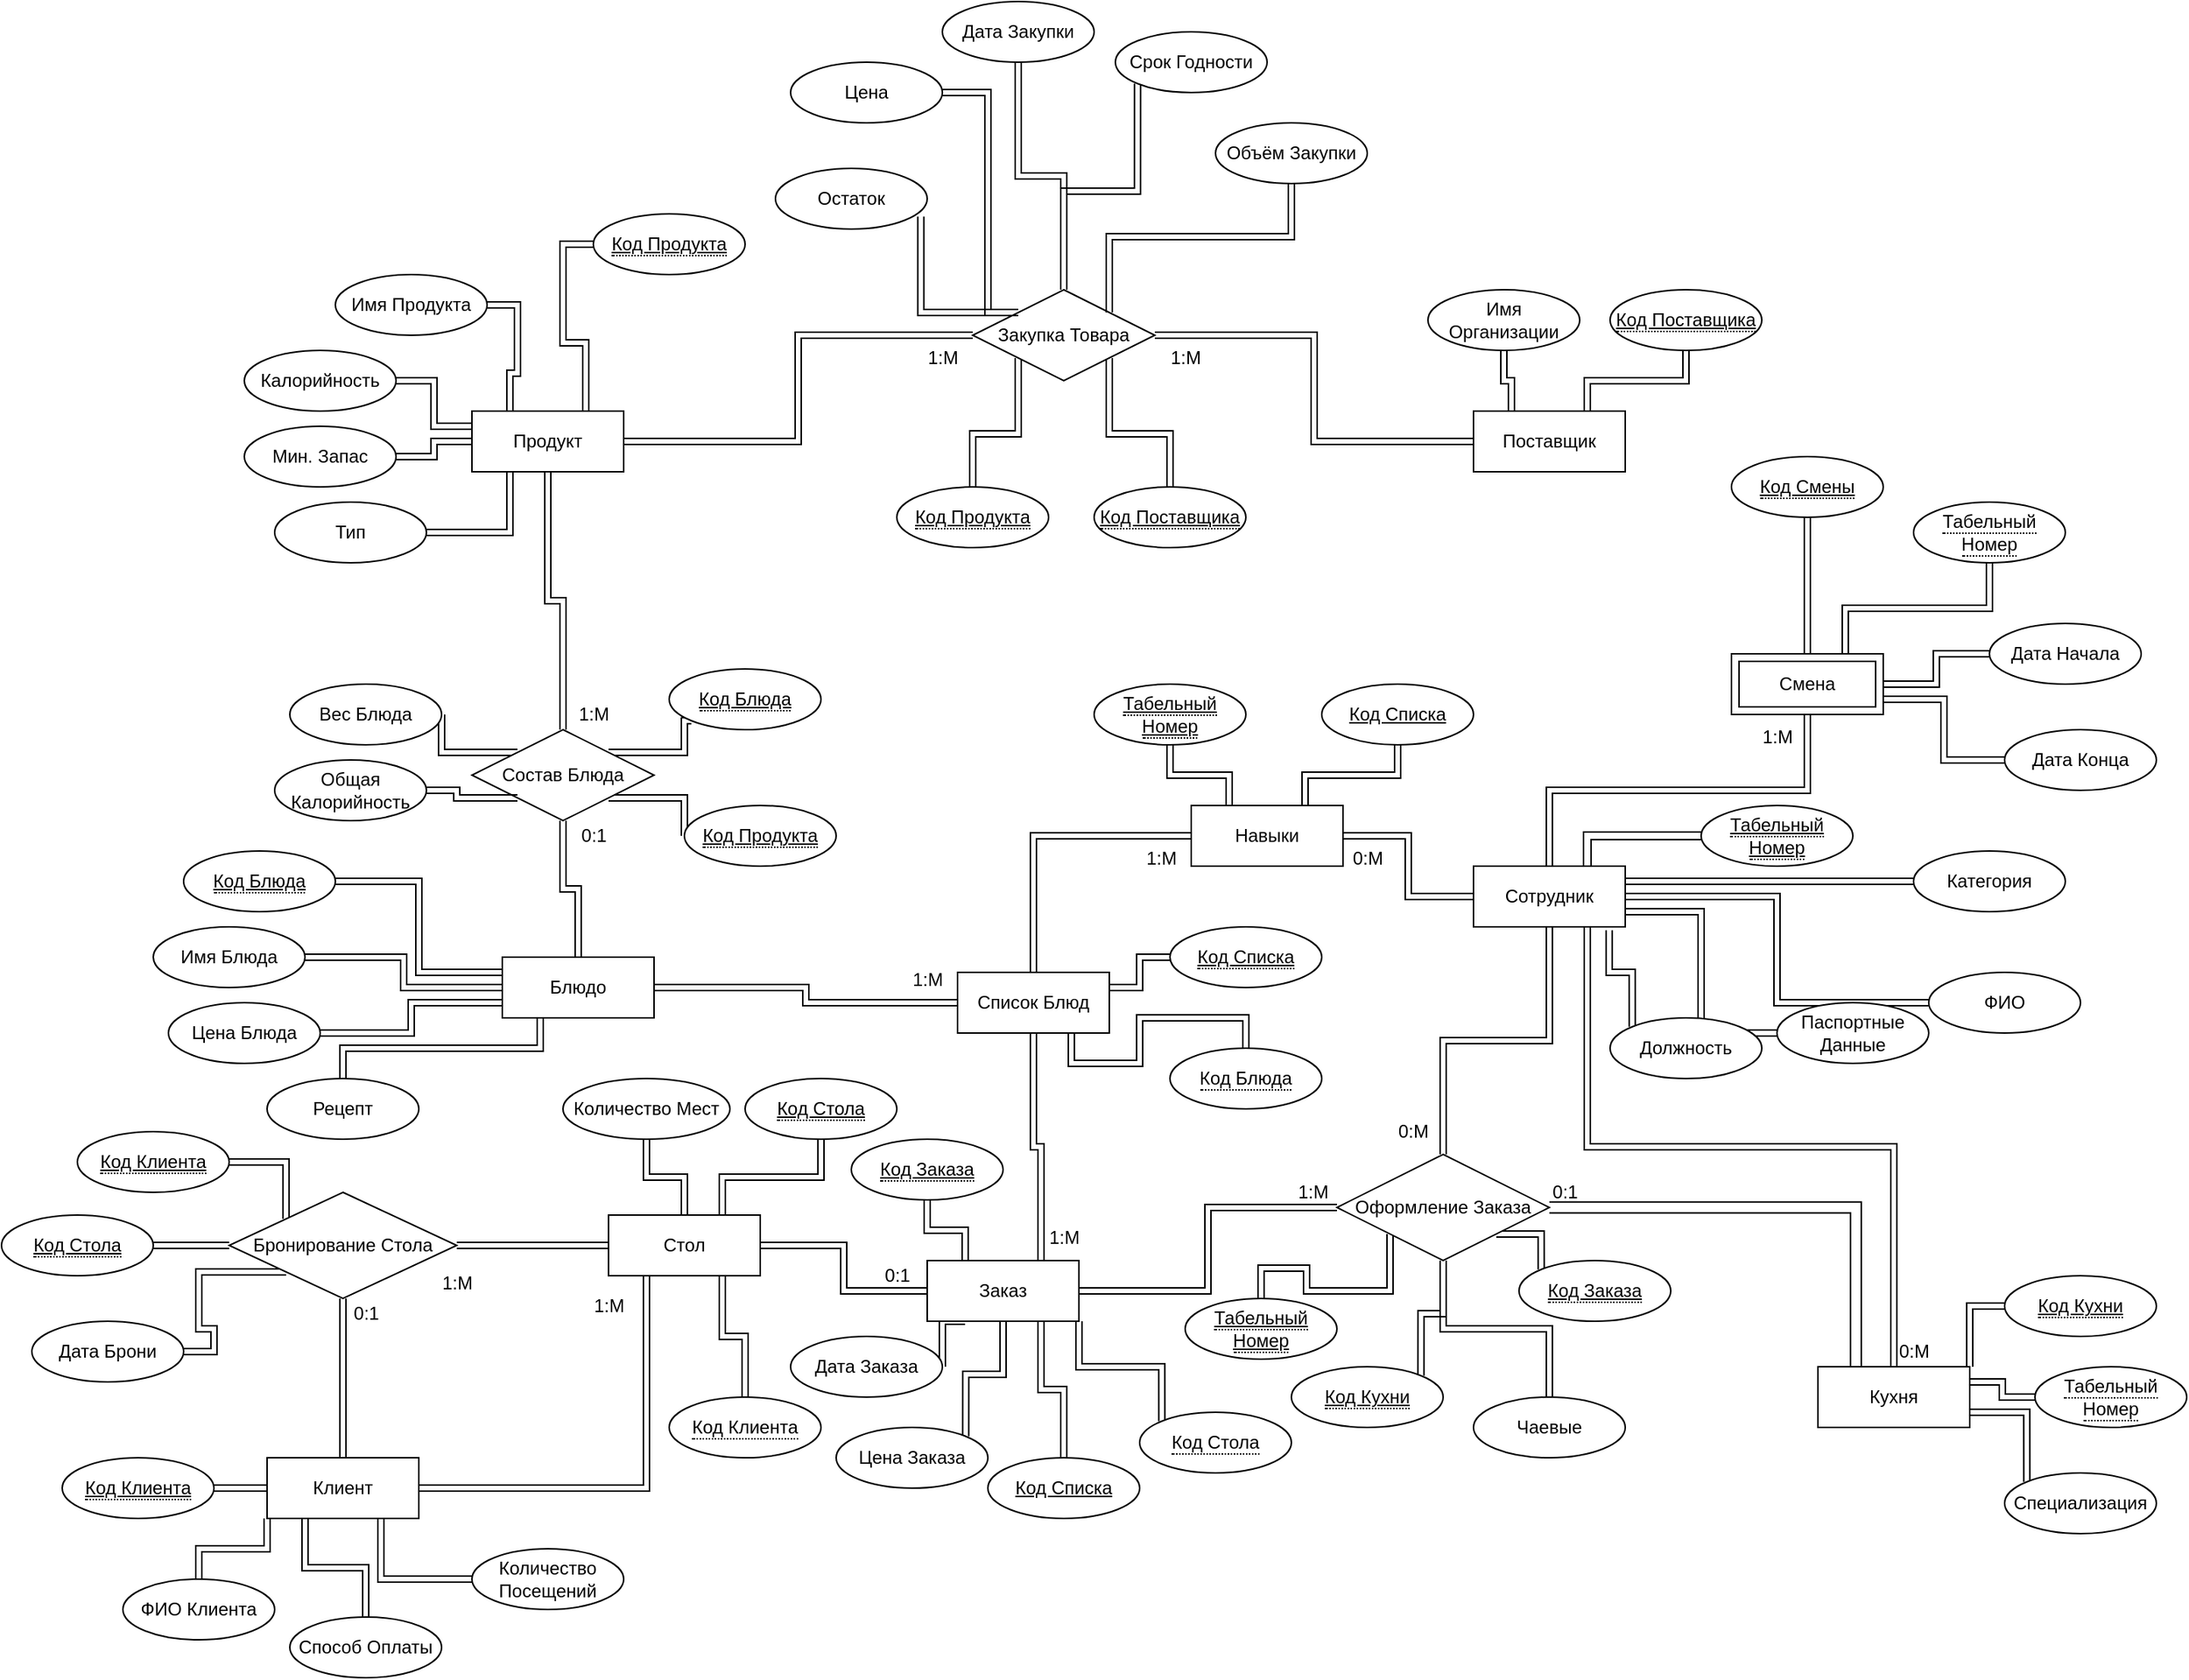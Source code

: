 <mxfile version="22.0.1" type="device">
  <diagram name="Страница — 1" id="DnN_s7nIeV5jD8fEj_ri">
    <mxGraphModel dx="2927" dy="2319" grid="1" gridSize="10" guides="1" tooltips="1" connect="1" arrows="1" fold="1" page="1" pageScale="1" pageWidth="827" pageHeight="1169" math="0" shadow="0">
      <root>
        <mxCell id="0" />
        <mxCell id="1" parent="0" />
        <mxCell id="xLMiuTTUpVqssLKdSycB-22" style="edgeStyle=orthogonalEdgeStyle;shape=link;rounded=0;orthogonalLoop=1;jettySize=auto;html=1;exitX=0.5;exitY=1;exitDx=0;exitDy=0;entryX=0.5;entryY=0;entryDx=0;entryDy=0;" edge="1" parent="1" source="xLMiuTTUpVqssLKdSycB-1" target="xLMiuTTUpVqssLKdSycB-5">
          <mxGeometry relative="1" as="geometry" />
        </mxCell>
        <mxCell id="xLMiuTTUpVqssLKdSycB-23" style="edgeStyle=orthogonalEdgeStyle;shape=link;rounded=0;orthogonalLoop=1;jettySize=auto;html=1;exitX=0.5;exitY=0;exitDx=0;exitDy=0;entryX=0.5;entryY=1;entryDx=0;entryDy=0;" edge="1" parent="1" source="xLMiuTTUpVqssLKdSycB-1" target="xLMiuTTUpVqssLKdSycB-2">
          <mxGeometry relative="1" as="geometry" />
        </mxCell>
        <mxCell id="xLMiuTTUpVqssLKdSycB-25" style="edgeStyle=orthogonalEdgeStyle;shape=link;rounded=0;orthogonalLoop=1;jettySize=auto;html=1;exitX=0;exitY=0.5;exitDx=0;exitDy=0;entryX=1;entryY=0.5;entryDx=0;entryDy=0;" edge="1" parent="1" source="xLMiuTTUpVqssLKdSycB-1" target="xLMiuTTUpVqssLKdSycB-4">
          <mxGeometry relative="1" as="geometry" />
        </mxCell>
        <mxCell id="xLMiuTTUpVqssLKdSycB-43" style="edgeStyle=orthogonalEdgeStyle;shape=link;rounded=0;orthogonalLoop=1;jettySize=auto;html=1;exitX=0.75;exitY=0;exitDx=0;exitDy=0;entryX=0;entryY=0.5;entryDx=0;entryDy=0;width=5;" edge="1" parent="1" source="xLMiuTTUpVqssLKdSycB-1" target="xLMiuTTUpVqssLKdSycB-42">
          <mxGeometry relative="1" as="geometry" />
        </mxCell>
        <mxCell id="xLMiuTTUpVqssLKdSycB-48" style="edgeStyle=orthogonalEdgeStyle;shape=link;rounded=0;orthogonalLoop=1;jettySize=auto;html=1;exitX=0.894;exitY=1.055;exitDx=0;exitDy=0;entryX=0;entryY=0;entryDx=0;entryDy=0;exitPerimeter=0;" edge="1" parent="1" source="xLMiuTTUpVqssLKdSycB-1" target="xLMiuTTUpVqssLKdSycB-47">
          <mxGeometry relative="1" as="geometry" />
        </mxCell>
        <mxCell id="xLMiuTTUpVqssLKdSycB-1" value="Сотрудник" style="whiteSpace=wrap;html=1;align=center;" vertex="1" parent="1">
          <mxGeometry x="600" y="90" width="100" height="40" as="geometry" />
        </mxCell>
        <mxCell id="xLMiuTTUpVqssLKdSycB-38" style="edgeStyle=orthogonalEdgeStyle;shape=link;rounded=0;orthogonalLoop=1;jettySize=auto;html=1;exitX=1;exitY=0.75;exitDx=0;exitDy=0;entryX=0;entryY=0.5;entryDx=0;entryDy=0;" edge="1" parent="1" source="xLMiuTTUpVqssLKdSycB-2" target="xLMiuTTUpVqssLKdSycB-37">
          <mxGeometry relative="1" as="geometry" />
        </mxCell>
        <mxCell id="xLMiuTTUpVqssLKdSycB-39" style="edgeStyle=orthogonalEdgeStyle;shape=link;rounded=0;orthogonalLoop=1;jettySize=auto;html=1;exitX=1;exitY=0.5;exitDx=0;exitDy=0;entryX=0;entryY=0.5;entryDx=0;entryDy=0;" edge="1" parent="1" source="xLMiuTTUpVqssLKdSycB-2" target="xLMiuTTUpVqssLKdSycB-36">
          <mxGeometry relative="1" as="geometry" />
        </mxCell>
        <mxCell id="xLMiuTTUpVqssLKdSycB-40" style="edgeStyle=orthogonalEdgeStyle;shape=link;rounded=0;orthogonalLoop=1;jettySize=auto;html=1;exitX=0.75;exitY=0;exitDx=0;exitDy=0;entryX=0.5;entryY=1;entryDx=0;entryDy=0;" edge="1" parent="1" source="xLMiuTTUpVqssLKdSycB-2" target="xLMiuTTUpVqssLKdSycB-35">
          <mxGeometry relative="1" as="geometry" />
        </mxCell>
        <mxCell id="xLMiuTTUpVqssLKdSycB-41" style="edgeStyle=orthogonalEdgeStyle;shape=link;rounded=0;orthogonalLoop=1;jettySize=auto;html=1;exitX=0.5;exitY=0;exitDx=0;exitDy=0;entryX=0.5;entryY=1;entryDx=0;entryDy=0;" edge="1" parent="1" source="xLMiuTTUpVqssLKdSycB-2" target="xLMiuTTUpVqssLKdSycB-33">
          <mxGeometry relative="1" as="geometry" />
        </mxCell>
        <mxCell id="xLMiuTTUpVqssLKdSycB-2" value="Смена" style="shape=ext;margin=3;double=1;whiteSpace=wrap;html=1;align=center;" vertex="1" parent="1">
          <mxGeometry x="770" y="-50" width="100" height="40" as="geometry" />
        </mxCell>
        <mxCell id="xLMiuTTUpVqssLKdSycB-21" style="edgeStyle=orthogonalEdgeStyle;shape=link;rounded=0;orthogonalLoop=1;jettySize=auto;html=1;exitX=0.25;exitY=0;exitDx=0;exitDy=0;entryX=1;entryY=0.5;entryDx=0;entryDy=0;width=7.143;" edge="1" parent="1" source="xLMiuTTUpVqssLKdSycB-3" target="xLMiuTTUpVqssLKdSycB-5">
          <mxGeometry relative="1" as="geometry" />
        </mxCell>
        <mxCell id="xLMiuTTUpVqssLKdSycB-106" style="edgeStyle=orthogonalEdgeStyle;shape=link;rounded=0;orthogonalLoop=1;jettySize=auto;html=1;exitX=1;exitY=0;exitDx=0;exitDy=0;entryX=0;entryY=0.5;entryDx=0;entryDy=0;" edge="1" parent="1" source="xLMiuTTUpVqssLKdSycB-3" target="xLMiuTTUpVqssLKdSycB-105">
          <mxGeometry relative="1" as="geometry" />
        </mxCell>
        <mxCell id="xLMiuTTUpVqssLKdSycB-108" style="edgeStyle=orthogonalEdgeStyle;shape=link;rounded=0;orthogonalLoop=1;jettySize=auto;html=1;exitX=1;exitY=0.25;exitDx=0;exitDy=0;entryX=0;entryY=0.5;entryDx=0;entryDy=0;" edge="1" parent="1" source="xLMiuTTUpVqssLKdSycB-3" target="xLMiuTTUpVqssLKdSycB-107">
          <mxGeometry relative="1" as="geometry" />
        </mxCell>
        <mxCell id="xLMiuTTUpVqssLKdSycB-110" style="edgeStyle=orthogonalEdgeStyle;shape=link;rounded=0;orthogonalLoop=1;jettySize=auto;html=1;exitX=1;exitY=0.75;exitDx=0;exitDy=0;entryX=0;entryY=0;entryDx=0;entryDy=0;" edge="1" parent="1" source="xLMiuTTUpVqssLKdSycB-3" target="xLMiuTTUpVqssLKdSycB-109">
          <mxGeometry relative="1" as="geometry" />
        </mxCell>
        <mxCell id="xLMiuTTUpVqssLKdSycB-3" value="Кухня" style="whiteSpace=wrap;html=1;align=center;" vertex="1" parent="1">
          <mxGeometry x="827" y="420" width="100" height="40" as="geometry" />
        </mxCell>
        <mxCell id="xLMiuTTUpVqssLKdSycB-26" style="edgeStyle=orthogonalEdgeStyle;shape=link;rounded=0;orthogonalLoop=1;jettySize=auto;html=1;exitX=0;exitY=0.5;exitDx=0;exitDy=0;entryX=0.5;entryY=0;entryDx=0;entryDy=0;" edge="1" parent="1" source="xLMiuTTUpVqssLKdSycB-4" target="xLMiuTTUpVqssLKdSycB-6">
          <mxGeometry relative="1" as="geometry" />
        </mxCell>
        <mxCell id="xLMiuTTUpVqssLKdSycB-53" style="edgeStyle=orthogonalEdgeStyle;shape=link;rounded=0;orthogonalLoop=1;jettySize=auto;html=1;exitX=0.25;exitY=0;exitDx=0;exitDy=0;entryX=0.5;entryY=1;entryDx=0;entryDy=0;" edge="1" parent="1" source="xLMiuTTUpVqssLKdSycB-4" target="xLMiuTTUpVqssLKdSycB-52">
          <mxGeometry relative="1" as="geometry" />
        </mxCell>
        <mxCell id="xLMiuTTUpVqssLKdSycB-55" style="edgeStyle=orthogonalEdgeStyle;shape=link;rounded=0;orthogonalLoop=1;jettySize=auto;html=1;exitX=0.75;exitY=0;exitDx=0;exitDy=0;entryX=0.5;entryY=1;entryDx=0;entryDy=0;" edge="1" parent="1" source="xLMiuTTUpVqssLKdSycB-4" target="xLMiuTTUpVqssLKdSycB-54">
          <mxGeometry relative="1" as="geometry" />
        </mxCell>
        <mxCell id="xLMiuTTUpVqssLKdSycB-4" value="Навыки" style="whiteSpace=wrap;html=1;align=center;" vertex="1" parent="1">
          <mxGeometry x="414" y="50" width="100" height="40" as="geometry" />
        </mxCell>
        <mxCell id="xLMiuTTUpVqssLKdSycB-115" style="edgeStyle=orthogonalEdgeStyle;shape=link;rounded=0;orthogonalLoop=1;jettySize=auto;html=1;exitX=0;exitY=1;exitDx=0;exitDy=0;entryX=0.5;entryY=0;entryDx=0;entryDy=0;" edge="1" parent="1" source="xLMiuTTUpVqssLKdSycB-5" target="xLMiuTTUpVqssLKdSycB-111">
          <mxGeometry relative="1" as="geometry" />
        </mxCell>
        <mxCell id="xLMiuTTUpVqssLKdSycB-116" style="edgeStyle=orthogonalEdgeStyle;shape=link;rounded=0;orthogonalLoop=1;jettySize=auto;html=1;exitX=0.5;exitY=1;exitDx=0;exitDy=0;entryX=1;entryY=0;entryDx=0;entryDy=0;" edge="1" parent="1" source="xLMiuTTUpVqssLKdSycB-5" target="xLMiuTTUpVqssLKdSycB-113">
          <mxGeometry relative="1" as="geometry" />
        </mxCell>
        <mxCell id="xLMiuTTUpVqssLKdSycB-117" style="edgeStyle=orthogonalEdgeStyle;shape=link;rounded=0;orthogonalLoop=1;jettySize=auto;html=1;exitX=1;exitY=1;exitDx=0;exitDy=0;entryX=0;entryY=0;entryDx=0;entryDy=0;" edge="1" parent="1" source="xLMiuTTUpVqssLKdSycB-5" target="xLMiuTTUpVqssLKdSycB-114">
          <mxGeometry relative="1" as="geometry" />
        </mxCell>
        <mxCell id="xLMiuTTUpVqssLKdSycB-119" style="edgeStyle=orthogonalEdgeStyle;shape=link;rounded=0;orthogonalLoop=1;jettySize=auto;html=1;exitX=0.5;exitY=1;exitDx=0;exitDy=0;entryX=0.5;entryY=0;entryDx=0;entryDy=0;" edge="1" parent="1" source="xLMiuTTUpVqssLKdSycB-5" target="xLMiuTTUpVqssLKdSycB-118">
          <mxGeometry relative="1" as="geometry" />
        </mxCell>
        <mxCell id="xLMiuTTUpVqssLKdSycB-5" value="Оформление Заказа" style="shape=rhombus;perimeter=rhombusPerimeter;whiteSpace=wrap;html=1;align=center;" vertex="1" parent="1">
          <mxGeometry x="510" y="280" width="140" height="70" as="geometry" />
        </mxCell>
        <mxCell id="xLMiuTTUpVqssLKdSycB-57" style="edgeStyle=orthogonalEdgeStyle;shape=link;rounded=0;orthogonalLoop=1;jettySize=auto;html=1;exitX=1;exitY=0.25;exitDx=0;exitDy=0;entryX=0;entryY=0.5;entryDx=0;entryDy=0;" edge="1" parent="1" source="xLMiuTTUpVqssLKdSycB-6" target="xLMiuTTUpVqssLKdSycB-56">
          <mxGeometry relative="1" as="geometry" />
        </mxCell>
        <mxCell id="xLMiuTTUpVqssLKdSycB-125" style="edgeStyle=orthogonalEdgeStyle;shape=link;rounded=0;orthogonalLoop=1;jettySize=auto;html=1;exitX=0.5;exitY=1;exitDx=0;exitDy=0;entryX=0.75;entryY=0;entryDx=0;entryDy=0;" edge="1" parent="1" source="xLMiuTTUpVqssLKdSycB-6" target="xLMiuTTUpVqssLKdSycB-12">
          <mxGeometry relative="1" as="geometry" />
        </mxCell>
        <mxCell id="xLMiuTTUpVqssLKdSycB-6" value="Список Блюд" style="whiteSpace=wrap;html=1;align=center;" vertex="1" parent="1">
          <mxGeometry x="260" y="160" width="100" height="40" as="geometry" />
        </mxCell>
        <mxCell id="xLMiuTTUpVqssLKdSycB-27" style="edgeStyle=orthogonalEdgeStyle;shape=link;rounded=0;orthogonalLoop=1;jettySize=auto;html=1;exitX=1;exitY=0.5;exitDx=0;exitDy=0;entryX=0;entryY=0.5;entryDx=0;entryDy=0;" edge="1" parent="1" source="xLMiuTTUpVqssLKdSycB-7" target="xLMiuTTUpVqssLKdSycB-6">
          <mxGeometry relative="1" as="geometry" />
        </mxCell>
        <mxCell id="xLMiuTTUpVqssLKdSycB-62" style="edgeStyle=orthogonalEdgeStyle;shape=link;rounded=0;orthogonalLoop=1;jettySize=auto;html=1;exitX=0;exitY=0.25;exitDx=0;exitDy=0;entryX=1;entryY=0.5;entryDx=0;entryDy=0;" edge="1" parent="1" source="xLMiuTTUpVqssLKdSycB-7" target="xLMiuTTUpVqssLKdSycB-61">
          <mxGeometry relative="1" as="geometry" />
        </mxCell>
        <mxCell id="xLMiuTTUpVqssLKdSycB-64" style="edgeStyle=orthogonalEdgeStyle;shape=link;rounded=0;orthogonalLoop=1;jettySize=auto;html=1;exitX=0;exitY=0.5;exitDx=0;exitDy=0;entryX=1;entryY=0.5;entryDx=0;entryDy=0;" edge="1" parent="1" source="xLMiuTTUpVqssLKdSycB-7" target="xLMiuTTUpVqssLKdSycB-63">
          <mxGeometry relative="1" as="geometry" />
        </mxCell>
        <mxCell id="xLMiuTTUpVqssLKdSycB-66" style="edgeStyle=orthogonalEdgeStyle;shape=link;rounded=0;orthogonalLoop=1;jettySize=auto;html=1;exitX=0;exitY=0.75;exitDx=0;exitDy=0;entryX=1;entryY=0.5;entryDx=0;entryDy=0;" edge="1" parent="1" source="xLMiuTTUpVqssLKdSycB-7" target="xLMiuTTUpVqssLKdSycB-65">
          <mxGeometry relative="1" as="geometry" />
        </mxCell>
        <mxCell id="xLMiuTTUpVqssLKdSycB-68" style="edgeStyle=orthogonalEdgeStyle;shape=link;rounded=0;orthogonalLoop=1;jettySize=auto;html=1;exitX=0.25;exitY=1;exitDx=0;exitDy=0;entryX=0.5;entryY=0;entryDx=0;entryDy=0;" edge="1" parent="1" source="xLMiuTTUpVqssLKdSycB-7" target="xLMiuTTUpVqssLKdSycB-67">
          <mxGeometry relative="1" as="geometry" />
        </mxCell>
        <mxCell id="xLMiuTTUpVqssLKdSycB-7" value="Блюдо" style="whiteSpace=wrap;html=1;align=center;" vertex="1" parent="1">
          <mxGeometry x="-40" y="150" width="100" height="40" as="geometry" />
        </mxCell>
        <mxCell id="xLMiuTTUpVqssLKdSycB-28" style="edgeStyle=orthogonalEdgeStyle;shape=link;rounded=0;orthogonalLoop=1;jettySize=auto;html=1;exitX=0.5;exitY=1;exitDx=0;exitDy=0;entryX=0.5;entryY=0;entryDx=0;entryDy=0;" edge="1" parent="1" source="xLMiuTTUpVqssLKdSycB-8" target="xLMiuTTUpVqssLKdSycB-7">
          <mxGeometry relative="1" as="geometry" />
        </mxCell>
        <mxCell id="xLMiuTTUpVqssLKdSycB-70" style="edgeStyle=orthogonalEdgeStyle;shape=link;rounded=0;orthogonalLoop=1;jettySize=auto;html=1;exitX=1;exitY=0;exitDx=0;exitDy=0;entryX=0;entryY=1;entryDx=0;entryDy=0;" edge="1" parent="1" source="xLMiuTTUpVqssLKdSycB-8" target="xLMiuTTUpVqssLKdSycB-69">
          <mxGeometry relative="1" as="geometry" />
        </mxCell>
        <mxCell id="xLMiuTTUpVqssLKdSycB-72" style="edgeStyle=orthogonalEdgeStyle;shape=link;rounded=0;orthogonalLoop=1;jettySize=auto;html=1;exitX=1;exitY=1;exitDx=0;exitDy=0;entryX=0;entryY=0.5;entryDx=0;entryDy=0;" edge="1" parent="1" source="xLMiuTTUpVqssLKdSycB-8" target="xLMiuTTUpVqssLKdSycB-71">
          <mxGeometry relative="1" as="geometry" />
        </mxCell>
        <mxCell id="xLMiuTTUpVqssLKdSycB-74" style="edgeStyle=orthogonalEdgeStyle;shape=link;rounded=0;orthogonalLoop=1;jettySize=auto;html=1;exitX=0;exitY=0;exitDx=0;exitDy=0;entryX=1;entryY=0.5;entryDx=0;entryDy=0;" edge="1" parent="1" source="xLMiuTTUpVqssLKdSycB-8" target="xLMiuTTUpVqssLKdSycB-73">
          <mxGeometry relative="1" as="geometry" />
        </mxCell>
        <mxCell id="xLMiuTTUpVqssLKdSycB-8" value="Состав Блюда" style="shape=rhombus;perimeter=rhombusPerimeter;whiteSpace=wrap;html=1;align=center;" vertex="1" parent="1">
          <mxGeometry x="-60" width="120" height="60" as="geometry" />
        </mxCell>
        <mxCell id="xLMiuTTUpVqssLKdSycB-29" style="edgeStyle=orthogonalEdgeStyle;shape=link;rounded=0;orthogonalLoop=1;jettySize=auto;html=1;exitX=0.5;exitY=1;exitDx=0;exitDy=0;entryX=0.5;entryY=0;entryDx=0;entryDy=0;" edge="1" parent="1" source="xLMiuTTUpVqssLKdSycB-9" target="xLMiuTTUpVqssLKdSycB-8">
          <mxGeometry relative="1" as="geometry" />
        </mxCell>
        <mxCell id="xLMiuTTUpVqssLKdSycB-78" style="edgeStyle=orthogonalEdgeStyle;shape=link;rounded=0;orthogonalLoop=1;jettySize=auto;html=1;exitX=0.75;exitY=0;exitDx=0;exitDy=0;entryX=0;entryY=0.5;entryDx=0;entryDy=0;" edge="1" parent="1" source="xLMiuTTUpVqssLKdSycB-9" target="xLMiuTTUpVqssLKdSycB-77">
          <mxGeometry relative="1" as="geometry" />
        </mxCell>
        <mxCell id="xLMiuTTUpVqssLKdSycB-80" style="edgeStyle=orthogonalEdgeStyle;shape=link;rounded=0;orthogonalLoop=1;jettySize=auto;html=1;exitX=0.25;exitY=0;exitDx=0;exitDy=0;entryX=1;entryY=0.5;entryDx=0;entryDy=0;" edge="1" parent="1" source="xLMiuTTUpVqssLKdSycB-9" target="xLMiuTTUpVqssLKdSycB-79">
          <mxGeometry relative="1" as="geometry" />
        </mxCell>
        <mxCell id="xLMiuTTUpVqssLKdSycB-82" style="edgeStyle=orthogonalEdgeStyle;shape=link;rounded=0;orthogonalLoop=1;jettySize=auto;html=1;exitX=0;exitY=0.25;exitDx=0;exitDy=0;entryX=1;entryY=0.5;entryDx=0;entryDy=0;" edge="1" parent="1" source="xLMiuTTUpVqssLKdSycB-9" target="xLMiuTTUpVqssLKdSycB-81">
          <mxGeometry relative="1" as="geometry" />
        </mxCell>
        <mxCell id="xLMiuTTUpVqssLKdSycB-9" value="Продукт" style="whiteSpace=wrap;html=1;align=center;" vertex="1" parent="1">
          <mxGeometry x="-60" y="-210" width="100" height="40" as="geometry" />
        </mxCell>
        <mxCell id="xLMiuTTUpVqssLKdSycB-30" style="edgeStyle=orthogonalEdgeStyle;shape=link;rounded=0;orthogonalLoop=1;jettySize=auto;html=1;exitX=0;exitY=0.5;exitDx=0;exitDy=0;entryX=1;entryY=0.5;entryDx=0;entryDy=0;" edge="1" parent="1" source="xLMiuTTUpVqssLKdSycB-10" target="xLMiuTTUpVqssLKdSycB-9">
          <mxGeometry relative="1" as="geometry" />
        </mxCell>
        <mxCell id="xLMiuTTUpVqssLKdSycB-89" style="edgeStyle=orthogonalEdgeStyle;shape=link;rounded=0;orthogonalLoop=1;jettySize=auto;html=1;exitX=0;exitY=1;exitDx=0;exitDy=0;entryX=0.5;entryY=0;entryDx=0;entryDy=0;" edge="1" parent="1" source="xLMiuTTUpVqssLKdSycB-10" target="xLMiuTTUpVqssLKdSycB-87">
          <mxGeometry relative="1" as="geometry" />
        </mxCell>
        <mxCell id="xLMiuTTUpVqssLKdSycB-90" style="edgeStyle=orthogonalEdgeStyle;shape=link;rounded=0;orthogonalLoop=1;jettySize=auto;html=1;exitX=1;exitY=1;exitDx=0;exitDy=0;entryX=0.5;entryY=0;entryDx=0;entryDy=0;" edge="1" parent="1" source="xLMiuTTUpVqssLKdSycB-10" target="xLMiuTTUpVqssLKdSycB-88">
          <mxGeometry relative="1" as="geometry" />
        </mxCell>
        <mxCell id="xLMiuTTUpVqssLKdSycB-10" value="Закупка Товара" style="shape=rhombus;perimeter=rhombusPerimeter;whiteSpace=wrap;html=1;align=center;" vertex="1" parent="1">
          <mxGeometry x="270" y="-290" width="120" height="60" as="geometry" />
        </mxCell>
        <mxCell id="xLMiuTTUpVqssLKdSycB-31" style="edgeStyle=orthogonalEdgeStyle;shape=link;rounded=0;orthogonalLoop=1;jettySize=auto;html=1;exitX=0;exitY=0.5;exitDx=0;exitDy=0;entryX=1;entryY=0.5;entryDx=0;entryDy=0;" edge="1" parent="1" source="xLMiuTTUpVqssLKdSycB-11" target="xLMiuTTUpVqssLKdSycB-10">
          <mxGeometry relative="1" as="geometry" />
        </mxCell>
        <mxCell id="xLMiuTTUpVqssLKdSycB-102" style="edgeStyle=orthogonalEdgeStyle;shape=link;rounded=0;orthogonalLoop=1;jettySize=auto;html=1;exitX=0.25;exitY=0;exitDx=0;exitDy=0;entryX=0.5;entryY=1;entryDx=0;entryDy=0;" edge="1" parent="1" source="xLMiuTTUpVqssLKdSycB-11" target="xLMiuTTUpVqssLKdSycB-101">
          <mxGeometry relative="1" as="geometry" />
        </mxCell>
        <mxCell id="xLMiuTTUpVqssLKdSycB-104" style="edgeStyle=orthogonalEdgeStyle;shape=link;rounded=0;orthogonalLoop=1;jettySize=auto;html=1;exitX=0.75;exitY=0;exitDx=0;exitDy=0;entryX=0.5;entryY=1;entryDx=0;entryDy=0;" edge="1" parent="1" source="xLMiuTTUpVqssLKdSycB-11" target="xLMiuTTUpVqssLKdSycB-103">
          <mxGeometry relative="1" as="geometry" />
        </mxCell>
        <mxCell id="xLMiuTTUpVqssLKdSycB-11" value="Поставщик" style="whiteSpace=wrap;html=1;align=center;" vertex="1" parent="1">
          <mxGeometry x="600" y="-210" width="100" height="40" as="geometry" />
        </mxCell>
        <mxCell id="xLMiuTTUpVqssLKdSycB-20" style="edgeStyle=orthogonalEdgeStyle;shape=link;rounded=0;orthogonalLoop=1;jettySize=auto;html=1;exitX=1;exitY=0.5;exitDx=0;exitDy=0;entryX=0;entryY=0.5;entryDx=0;entryDy=0;" edge="1" parent="1" source="xLMiuTTUpVqssLKdSycB-12" target="xLMiuTTUpVqssLKdSycB-5">
          <mxGeometry relative="1" as="geometry" />
        </mxCell>
        <mxCell id="xLMiuTTUpVqssLKdSycB-121" style="edgeStyle=orthogonalEdgeStyle;shape=link;rounded=0;orthogonalLoop=1;jettySize=auto;html=1;exitX=0.25;exitY=0;exitDx=0;exitDy=0;entryX=0.5;entryY=1;entryDx=0;entryDy=0;" edge="1" parent="1" source="xLMiuTTUpVqssLKdSycB-12" target="xLMiuTTUpVqssLKdSycB-120">
          <mxGeometry relative="1" as="geometry" />
        </mxCell>
        <mxCell id="xLMiuTTUpVqssLKdSycB-127" style="edgeStyle=orthogonalEdgeStyle;shape=link;rounded=0;orthogonalLoop=1;jettySize=auto;html=1;exitX=0.25;exitY=1;exitDx=0;exitDy=0;entryX=1;entryY=0.5;entryDx=0;entryDy=0;" edge="1" parent="1" source="xLMiuTTUpVqssLKdSycB-12" target="xLMiuTTUpVqssLKdSycB-122">
          <mxGeometry relative="1" as="geometry" />
        </mxCell>
        <mxCell id="xLMiuTTUpVqssLKdSycB-128" style="edgeStyle=orthogonalEdgeStyle;shape=link;rounded=0;orthogonalLoop=1;jettySize=auto;html=1;exitX=0.5;exitY=1;exitDx=0;exitDy=0;entryX=1;entryY=0;entryDx=0;entryDy=0;" edge="1" parent="1" source="xLMiuTTUpVqssLKdSycB-12" target="xLMiuTTUpVqssLKdSycB-123">
          <mxGeometry relative="1" as="geometry" />
        </mxCell>
        <mxCell id="xLMiuTTUpVqssLKdSycB-129" style="edgeStyle=orthogonalEdgeStyle;shape=link;rounded=0;orthogonalLoop=1;jettySize=auto;html=1;exitX=0.75;exitY=1;exitDx=0;exitDy=0;entryX=0.5;entryY=0;entryDx=0;entryDy=0;" edge="1" parent="1" source="xLMiuTTUpVqssLKdSycB-12" target="xLMiuTTUpVqssLKdSycB-124">
          <mxGeometry relative="1" as="geometry" />
        </mxCell>
        <mxCell id="xLMiuTTUpVqssLKdSycB-130" style="edgeStyle=orthogonalEdgeStyle;shape=link;rounded=0;orthogonalLoop=1;jettySize=auto;html=1;exitX=1;exitY=1;exitDx=0;exitDy=0;entryX=0;entryY=0;entryDx=0;entryDy=0;" edge="1" parent="1" source="xLMiuTTUpVqssLKdSycB-12" target="xLMiuTTUpVqssLKdSycB-126">
          <mxGeometry relative="1" as="geometry" />
        </mxCell>
        <mxCell id="xLMiuTTUpVqssLKdSycB-12" value="Заказ" style="whiteSpace=wrap;html=1;align=center;" vertex="1" parent="1">
          <mxGeometry x="240" y="350" width="100" height="40" as="geometry" />
        </mxCell>
        <mxCell id="xLMiuTTUpVqssLKdSycB-19" style="edgeStyle=orthogonalEdgeStyle;shape=link;rounded=0;orthogonalLoop=1;jettySize=auto;html=1;exitX=1;exitY=0.5;exitDx=0;exitDy=0;entryX=0;entryY=0.5;entryDx=0;entryDy=0;" edge="1" parent="1" source="xLMiuTTUpVqssLKdSycB-13" target="xLMiuTTUpVqssLKdSycB-12">
          <mxGeometry relative="1" as="geometry" />
        </mxCell>
        <mxCell id="xLMiuTTUpVqssLKdSycB-132" style="edgeStyle=orthogonalEdgeStyle;shape=link;rounded=0;orthogonalLoop=1;jettySize=auto;html=1;exitX=0.75;exitY=0;exitDx=0;exitDy=0;entryX=0.5;entryY=1;entryDx=0;entryDy=0;" edge="1" parent="1" source="xLMiuTTUpVqssLKdSycB-13" target="xLMiuTTUpVqssLKdSycB-131">
          <mxGeometry relative="1" as="geometry" />
        </mxCell>
        <mxCell id="xLMiuTTUpVqssLKdSycB-134" style="edgeStyle=orthogonalEdgeStyle;shape=link;rounded=0;orthogonalLoop=1;jettySize=auto;html=1;exitX=0.5;exitY=0;exitDx=0;exitDy=0;entryX=0.5;entryY=1;entryDx=0;entryDy=0;" edge="1" parent="1" source="xLMiuTTUpVqssLKdSycB-13" target="xLMiuTTUpVqssLKdSycB-133">
          <mxGeometry relative="1" as="geometry" />
        </mxCell>
        <mxCell id="xLMiuTTUpVqssLKdSycB-136" style="edgeStyle=orthogonalEdgeStyle;shape=link;rounded=0;orthogonalLoop=1;jettySize=auto;html=1;exitX=0.75;exitY=1;exitDx=0;exitDy=0;entryX=0.5;entryY=0;entryDx=0;entryDy=0;" edge="1" parent="1" source="xLMiuTTUpVqssLKdSycB-13" target="xLMiuTTUpVqssLKdSycB-135">
          <mxGeometry relative="1" as="geometry" />
        </mxCell>
        <mxCell id="xLMiuTTUpVqssLKdSycB-13" value="Стол" style="whiteSpace=wrap;html=1;align=center;" vertex="1" parent="1">
          <mxGeometry x="30" y="320" width="100" height="40" as="geometry" />
        </mxCell>
        <mxCell id="xLMiuTTUpVqssLKdSycB-18" style="edgeStyle=orthogonalEdgeStyle;shape=link;rounded=0;orthogonalLoop=1;jettySize=auto;html=1;exitX=1;exitY=0.5;exitDx=0;exitDy=0;entryX=0;entryY=0.5;entryDx=0;entryDy=0;" edge="1" parent="1" source="xLMiuTTUpVqssLKdSycB-14" target="xLMiuTTUpVqssLKdSycB-13">
          <mxGeometry relative="1" as="geometry" />
        </mxCell>
        <mxCell id="xLMiuTTUpVqssLKdSycB-140" style="edgeStyle=orthogonalEdgeStyle;shape=link;rounded=0;orthogonalLoop=1;jettySize=auto;html=1;exitX=0;exitY=0;exitDx=0;exitDy=0;entryX=1;entryY=0.5;entryDx=0;entryDy=0;" edge="1" parent="1" source="xLMiuTTUpVqssLKdSycB-14" target="xLMiuTTUpVqssLKdSycB-137">
          <mxGeometry relative="1" as="geometry" />
        </mxCell>
        <mxCell id="xLMiuTTUpVqssLKdSycB-141" style="edgeStyle=orthogonalEdgeStyle;shape=link;rounded=0;orthogonalLoop=1;jettySize=auto;html=1;exitX=0;exitY=0.5;exitDx=0;exitDy=0;entryX=1;entryY=0.5;entryDx=0;entryDy=0;" edge="1" parent="1" source="xLMiuTTUpVqssLKdSycB-14" target="xLMiuTTUpVqssLKdSycB-138">
          <mxGeometry relative="1" as="geometry" />
        </mxCell>
        <mxCell id="xLMiuTTUpVqssLKdSycB-142" style="edgeStyle=orthogonalEdgeStyle;shape=link;rounded=0;orthogonalLoop=1;jettySize=auto;html=1;exitX=0;exitY=1;exitDx=0;exitDy=0;entryX=1;entryY=0.5;entryDx=0;entryDy=0;" edge="1" parent="1" source="xLMiuTTUpVqssLKdSycB-14" target="xLMiuTTUpVqssLKdSycB-139">
          <mxGeometry relative="1" as="geometry" />
        </mxCell>
        <mxCell id="xLMiuTTUpVqssLKdSycB-14" value="Бронирование Стола" style="shape=rhombus;perimeter=rhombusPerimeter;whiteSpace=wrap;html=1;align=center;" vertex="1" parent="1">
          <mxGeometry x="-220" y="305" width="150" height="70" as="geometry" />
        </mxCell>
        <mxCell id="xLMiuTTUpVqssLKdSycB-16" style="edgeStyle=orthogonalEdgeStyle;shape=link;rounded=0;orthogonalLoop=1;jettySize=auto;html=1;exitX=1;exitY=0.5;exitDx=0;exitDy=0;entryX=0.25;entryY=1;entryDx=0;entryDy=0;" edge="1" parent="1" source="xLMiuTTUpVqssLKdSycB-15" target="xLMiuTTUpVqssLKdSycB-13">
          <mxGeometry relative="1" as="geometry" />
        </mxCell>
        <mxCell id="xLMiuTTUpVqssLKdSycB-17" style="edgeStyle=orthogonalEdgeStyle;shape=link;rounded=0;orthogonalLoop=1;jettySize=auto;html=1;exitX=0.5;exitY=0;exitDx=0;exitDy=0;entryX=0.5;entryY=1;entryDx=0;entryDy=0;" edge="1" parent="1" source="xLMiuTTUpVqssLKdSycB-15" target="xLMiuTTUpVqssLKdSycB-14">
          <mxGeometry relative="1" as="geometry" />
        </mxCell>
        <mxCell id="xLMiuTTUpVqssLKdSycB-144" style="edgeStyle=orthogonalEdgeStyle;shape=link;rounded=0;orthogonalLoop=1;jettySize=auto;html=1;exitX=0;exitY=0.5;exitDx=0;exitDy=0;entryX=1;entryY=0.5;entryDx=0;entryDy=0;" edge="1" parent="1" source="xLMiuTTUpVqssLKdSycB-15" target="xLMiuTTUpVqssLKdSycB-143">
          <mxGeometry relative="1" as="geometry" />
        </mxCell>
        <mxCell id="xLMiuTTUpVqssLKdSycB-146" style="edgeStyle=orthogonalEdgeStyle;shape=link;rounded=0;orthogonalLoop=1;jettySize=auto;html=1;exitX=0;exitY=1;exitDx=0;exitDy=0;entryX=0.5;entryY=0;entryDx=0;entryDy=0;" edge="1" parent="1" source="xLMiuTTUpVqssLKdSycB-15" target="xLMiuTTUpVqssLKdSycB-145">
          <mxGeometry relative="1" as="geometry" />
        </mxCell>
        <mxCell id="xLMiuTTUpVqssLKdSycB-148" style="edgeStyle=orthogonalEdgeStyle;shape=link;rounded=0;orthogonalLoop=1;jettySize=auto;html=1;exitX=0.25;exitY=1;exitDx=0;exitDy=0;entryX=0.5;entryY=0;entryDx=0;entryDy=0;" edge="1" parent="1" source="xLMiuTTUpVqssLKdSycB-15" target="xLMiuTTUpVqssLKdSycB-147">
          <mxGeometry relative="1" as="geometry" />
        </mxCell>
        <mxCell id="xLMiuTTUpVqssLKdSycB-150" style="edgeStyle=orthogonalEdgeStyle;shape=link;rounded=0;orthogonalLoop=1;jettySize=auto;html=1;exitX=0.75;exitY=1;exitDx=0;exitDy=0;entryX=0;entryY=0.5;entryDx=0;entryDy=0;" edge="1" parent="1" source="xLMiuTTUpVqssLKdSycB-15" target="xLMiuTTUpVqssLKdSycB-149">
          <mxGeometry relative="1" as="geometry" />
        </mxCell>
        <mxCell id="xLMiuTTUpVqssLKdSycB-15" value="Клиент" style="whiteSpace=wrap;html=1;align=center;" vertex="1" parent="1">
          <mxGeometry x="-195" y="480" width="100" height="40" as="geometry" />
        </mxCell>
        <mxCell id="xLMiuTTUpVqssLKdSycB-33" value="&lt;span style=&quot;border-bottom: 1px dotted&quot;&gt;&lt;u&gt;Код Смены&lt;/u&gt;&lt;/span&gt;" style="ellipse;whiteSpace=wrap;html=1;align=center;" vertex="1" parent="1">
          <mxGeometry x="770" y="-180" width="100" height="40" as="geometry" />
        </mxCell>
        <mxCell id="xLMiuTTUpVqssLKdSycB-35" value="&lt;span style=&quot;border-bottom: 1px dotted&quot;&gt;Табельный Номер&lt;/span&gt;" style="ellipse;whiteSpace=wrap;html=1;align=center;" vertex="1" parent="1">
          <mxGeometry x="890" y="-150" width="100" height="40" as="geometry" />
        </mxCell>
        <mxCell id="xLMiuTTUpVqssLKdSycB-36" value="Дата Начала" style="ellipse;whiteSpace=wrap;html=1;align=center;" vertex="1" parent="1">
          <mxGeometry x="940" y="-70" width="100" height="40" as="geometry" />
        </mxCell>
        <mxCell id="xLMiuTTUpVqssLKdSycB-37" value="Дата Конца" style="ellipse;whiteSpace=wrap;html=1;align=center;" vertex="1" parent="1">
          <mxGeometry x="950" width="100" height="40" as="geometry" />
        </mxCell>
        <mxCell id="xLMiuTTUpVqssLKdSycB-42" value="&lt;span style=&quot;border-bottom: 1px dotted&quot;&gt;&lt;u&gt;Табельный Номер&lt;/u&gt;&lt;/span&gt;" style="ellipse;whiteSpace=wrap;html=1;align=center;" vertex="1" parent="1">
          <mxGeometry x="750" y="50" width="100" height="40" as="geometry" />
        </mxCell>
        <mxCell id="xLMiuTTUpVqssLKdSycB-50" style="edgeStyle=orthogonalEdgeStyle;shape=link;rounded=0;orthogonalLoop=1;jettySize=auto;html=1;exitX=0;exitY=0.5;exitDx=0;exitDy=0;entryX=1;entryY=0.25;entryDx=0;entryDy=0;" edge="1" parent="1" source="xLMiuTTUpVqssLKdSycB-44" target="xLMiuTTUpVqssLKdSycB-1">
          <mxGeometry relative="1" as="geometry" />
        </mxCell>
        <mxCell id="xLMiuTTUpVqssLKdSycB-44" value="Категория" style="ellipse;whiteSpace=wrap;html=1;align=center;" vertex="1" parent="1">
          <mxGeometry x="890" y="80" width="100" height="40" as="geometry" />
        </mxCell>
        <mxCell id="xLMiuTTUpVqssLKdSycB-51" style="edgeStyle=orthogonalEdgeStyle;shape=link;rounded=0;orthogonalLoop=1;jettySize=auto;html=1;exitX=0;exitY=0.5;exitDx=0;exitDy=0;entryX=1;entryY=0.5;entryDx=0;entryDy=0;" edge="1" parent="1" source="xLMiuTTUpVqssLKdSycB-45" target="xLMiuTTUpVqssLKdSycB-1">
          <mxGeometry relative="1" as="geometry" />
        </mxCell>
        <mxCell id="xLMiuTTUpVqssLKdSycB-45" value="ФИО" style="ellipse;whiteSpace=wrap;html=1;align=center;" vertex="1" parent="1">
          <mxGeometry x="900" y="160" width="100" height="40" as="geometry" />
        </mxCell>
        <mxCell id="xLMiuTTUpVqssLKdSycB-49" style="edgeStyle=orthogonalEdgeStyle;shape=link;rounded=0;orthogonalLoop=1;jettySize=auto;html=1;exitX=0;exitY=0.5;exitDx=0;exitDy=0;entryX=1;entryY=0.75;entryDx=0;entryDy=0;" edge="1" parent="1" source="xLMiuTTUpVqssLKdSycB-46" target="xLMiuTTUpVqssLKdSycB-1">
          <mxGeometry relative="1" as="geometry" />
        </mxCell>
        <mxCell id="xLMiuTTUpVqssLKdSycB-46" value="Паспортные Данные" style="ellipse;whiteSpace=wrap;html=1;align=center;" vertex="1" parent="1">
          <mxGeometry x="800" y="180" width="100" height="40" as="geometry" />
        </mxCell>
        <mxCell id="xLMiuTTUpVqssLKdSycB-47" value="Должность" style="ellipse;whiteSpace=wrap;html=1;align=center;" vertex="1" parent="1">
          <mxGeometry x="690" y="190" width="100" height="40" as="geometry" />
        </mxCell>
        <mxCell id="xLMiuTTUpVqssLKdSycB-52" value="&lt;span style=&quot;border-bottom: 1px dotted&quot;&gt;&lt;u&gt;Табельный Номер&lt;/u&gt;&lt;/span&gt;" style="ellipse;whiteSpace=wrap;html=1;align=center;" vertex="1" parent="1">
          <mxGeometry x="350" y="-30" width="100" height="40" as="geometry" />
        </mxCell>
        <mxCell id="xLMiuTTUpVqssLKdSycB-54" value="&lt;u&gt;Код Списка&lt;/u&gt;" style="ellipse;whiteSpace=wrap;html=1;align=center;" vertex="1" parent="1">
          <mxGeometry x="500" y="-30" width="100" height="40" as="geometry" />
        </mxCell>
        <mxCell id="xLMiuTTUpVqssLKdSycB-56" value="&lt;span style=&quot;border-bottom: 1px dotted&quot;&gt;&lt;u&gt;Код Списка&lt;/u&gt;&lt;/span&gt;" style="ellipse;whiteSpace=wrap;html=1;align=center;" vertex="1" parent="1">
          <mxGeometry x="400" y="130" width="100" height="40" as="geometry" />
        </mxCell>
        <mxCell id="xLMiuTTUpVqssLKdSycB-60" style="edgeStyle=orthogonalEdgeStyle;shape=link;rounded=0;orthogonalLoop=1;jettySize=auto;html=1;exitX=0.5;exitY=0;exitDx=0;exitDy=0;entryX=0.75;entryY=1;entryDx=0;entryDy=0;" edge="1" parent="1" source="xLMiuTTUpVqssLKdSycB-59" target="xLMiuTTUpVqssLKdSycB-6">
          <mxGeometry relative="1" as="geometry" />
        </mxCell>
        <mxCell id="xLMiuTTUpVqssLKdSycB-59" value="&lt;span style=&quot;border-bottom: 1px dotted&quot;&gt;Код Блюда&lt;/span&gt;" style="ellipse;whiteSpace=wrap;html=1;align=center;" vertex="1" parent="1">
          <mxGeometry x="400" y="210" width="100" height="40" as="geometry" />
        </mxCell>
        <mxCell id="xLMiuTTUpVqssLKdSycB-61" value="&lt;span style=&quot;border-bottom: 1px dotted&quot;&gt;&lt;u&gt;Код Блюда&lt;/u&gt;&lt;/span&gt;" style="ellipse;whiteSpace=wrap;html=1;align=center;" vertex="1" parent="1">
          <mxGeometry x="-250" y="80" width="100" height="40" as="geometry" />
        </mxCell>
        <mxCell id="xLMiuTTUpVqssLKdSycB-63" value="Имя Блюда" style="ellipse;whiteSpace=wrap;html=1;align=center;" vertex="1" parent="1">
          <mxGeometry x="-270" y="130" width="100" height="40" as="geometry" />
        </mxCell>
        <mxCell id="xLMiuTTUpVqssLKdSycB-65" value="Цена Блюда" style="ellipse;whiteSpace=wrap;html=1;align=center;" vertex="1" parent="1">
          <mxGeometry x="-260" y="180" width="100" height="40" as="geometry" />
        </mxCell>
        <mxCell id="xLMiuTTUpVqssLKdSycB-67" value="Рецепт" style="ellipse;whiteSpace=wrap;html=1;align=center;" vertex="1" parent="1">
          <mxGeometry x="-195" y="230" width="100" height="40" as="geometry" />
        </mxCell>
        <mxCell id="xLMiuTTUpVqssLKdSycB-69" value="&lt;span style=&quot;border-bottom: 1px dotted&quot;&gt;&lt;u&gt;Код Блюда&lt;/u&gt;&lt;/span&gt;" style="ellipse;whiteSpace=wrap;html=1;align=center;" vertex="1" parent="1">
          <mxGeometry x="70" y="-40" width="100" height="40" as="geometry" />
        </mxCell>
        <mxCell id="xLMiuTTUpVqssLKdSycB-71" value="&lt;span style=&quot;border-bottom: 1px dotted&quot;&gt;&lt;u&gt;Код Продукта&lt;/u&gt;&lt;/span&gt;" style="ellipse;whiteSpace=wrap;html=1;align=center;" vertex="1" parent="1">
          <mxGeometry x="80" y="50" width="100" height="40" as="geometry" />
        </mxCell>
        <mxCell id="xLMiuTTUpVqssLKdSycB-73" value="Вес Блюда" style="ellipse;whiteSpace=wrap;html=1;align=center;" vertex="1" parent="1">
          <mxGeometry x="-180" y="-30" width="100" height="40" as="geometry" />
        </mxCell>
        <mxCell id="xLMiuTTUpVqssLKdSycB-76" style="edgeStyle=orthogonalEdgeStyle;shape=link;rounded=0;orthogonalLoop=1;jettySize=auto;html=1;exitX=1;exitY=0.5;exitDx=0;exitDy=0;entryX=0;entryY=1;entryDx=0;entryDy=0;" edge="1" parent="1" source="xLMiuTTUpVqssLKdSycB-75" target="xLMiuTTUpVqssLKdSycB-8">
          <mxGeometry relative="1" as="geometry" />
        </mxCell>
        <mxCell id="xLMiuTTUpVqssLKdSycB-75" value="Общая Калорийность" style="ellipse;whiteSpace=wrap;html=1;align=center;" vertex="1" parent="1">
          <mxGeometry x="-190" y="20" width="100" height="40" as="geometry" />
        </mxCell>
        <mxCell id="xLMiuTTUpVqssLKdSycB-77" value="&lt;span style=&quot;border-bottom: 1px dotted&quot;&gt;&lt;u&gt;Код Продукта&lt;/u&gt;&lt;/span&gt;" style="ellipse;whiteSpace=wrap;html=1;align=center;" vertex="1" parent="1">
          <mxGeometry x="20" y="-340" width="100" height="40" as="geometry" />
        </mxCell>
        <mxCell id="xLMiuTTUpVqssLKdSycB-79" value="Имя Продукта" style="ellipse;whiteSpace=wrap;html=1;align=center;" vertex="1" parent="1">
          <mxGeometry x="-150" y="-300" width="100" height="40" as="geometry" />
        </mxCell>
        <mxCell id="xLMiuTTUpVqssLKdSycB-81" value="Калорийность" style="ellipse;whiteSpace=wrap;html=1;align=center;" vertex="1" parent="1">
          <mxGeometry x="-210" y="-250" width="100" height="40" as="geometry" />
        </mxCell>
        <mxCell id="xLMiuTTUpVqssLKdSycB-84" value="" style="edgeStyle=orthogonalEdgeStyle;shape=link;rounded=0;orthogonalLoop=1;jettySize=auto;html=1;" edge="1" parent="1" source="xLMiuTTUpVqssLKdSycB-83" target="xLMiuTTUpVqssLKdSycB-9">
          <mxGeometry relative="1" as="geometry" />
        </mxCell>
        <mxCell id="xLMiuTTUpVqssLKdSycB-83" value="Мин. Запас" style="ellipse;whiteSpace=wrap;html=1;align=center;" vertex="1" parent="1">
          <mxGeometry x="-210" y="-200" width="100" height="40" as="geometry" />
        </mxCell>
        <mxCell id="xLMiuTTUpVqssLKdSycB-86" style="edgeStyle=orthogonalEdgeStyle;shape=link;rounded=0;orthogonalLoop=1;jettySize=auto;html=1;exitX=1;exitY=0.5;exitDx=0;exitDy=0;entryX=0.25;entryY=1;entryDx=0;entryDy=0;" edge="1" parent="1" source="xLMiuTTUpVqssLKdSycB-85" target="xLMiuTTUpVqssLKdSycB-9">
          <mxGeometry relative="1" as="geometry" />
        </mxCell>
        <mxCell id="xLMiuTTUpVqssLKdSycB-85" value="Тип" style="ellipse;whiteSpace=wrap;html=1;align=center;" vertex="1" parent="1">
          <mxGeometry x="-190" y="-150" width="100" height="40" as="geometry" />
        </mxCell>
        <mxCell id="xLMiuTTUpVqssLKdSycB-87" value="&lt;span style=&quot;border-bottom: 1px dotted&quot;&gt;&lt;u&gt;Код Продукта&lt;/u&gt;&lt;/span&gt;" style="ellipse;whiteSpace=wrap;html=1;align=center;" vertex="1" parent="1">
          <mxGeometry x="220" y="-160" width="100" height="40" as="geometry" />
        </mxCell>
        <mxCell id="xLMiuTTUpVqssLKdSycB-88" value="&lt;span style=&quot;border-bottom: 1px dotted&quot;&gt;&lt;u&gt;Код Поставщика&lt;/u&gt;&lt;/span&gt;" style="ellipse;whiteSpace=wrap;html=1;align=center;" vertex="1" parent="1">
          <mxGeometry x="350" y="-160" width="100" height="40" as="geometry" />
        </mxCell>
        <mxCell id="xLMiuTTUpVqssLKdSycB-98" style="edgeStyle=orthogonalEdgeStyle;shape=link;rounded=0;orthogonalLoop=1;jettySize=auto;html=1;exitX=0.5;exitY=1;exitDx=0;exitDy=0;entryX=0.5;entryY=0;entryDx=0;entryDy=0;" edge="1" parent="1" source="xLMiuTTUpVqssLKdSycB-91" target="xLMiuTTUpVqssLKdSycB-10">
          <mxGeometry relative="1" as="geometry" />
        </mxCell>
        <mxCell id="xLMiuTTUpVqssLKdSycB-91" value="Дата Закупки" style="ellipse;whiteSpace=wrap;html=1;align=center;" vertex="1" parent="1">
          <mxGeometry x="250" y="-480" width="100" height="40" as="geometry" />
        </mxCell>
        <mxCell id="xLMiuTTUpVqssLKdSycB-100" style="edgeStyle=orthogonalEdgeStyle;shape=link;rounded=0;orthogonalLoop=1;jettySize=auto;html=1;exitX=0.5;exitY=1;exitDx=0;exitDy=0;entryX=1;entryY=0;entryDx=0;entryDy=0;" edge="1" parent="1" source="xLMiuTTUpVqssLKdSycB-92" target="xLMiuTTUpVqssLKdSycB-10">
          <mxGeometry relative="1" as="geometry" />
        </mxCell>
        <mxCell id="xLMiuTTUpVqssLKdSycB-92" value="Объём Закупки" style="ellipse;whiteSpace=wrap;html=1;align=center;" vertex="1" parent="1">
          <mxGeometry x="430" y="-400" width="100" height="40" as="geometry" />
        </mxCell>
        <mxCell id="xLMiuTTUpVqssLKdSycB-97" style="edgeStyle=orthogonalEdgeStyle;shape=link;rounded=0;orthogonalLoop=1;jettySize=auto;html=1;exitX=1;exitY=0.5;exitDx=0;exitDy=0;entryX=0;entryY=0;entryDx=0;entryDy=0;" edge="1" parent="1" source="xLMiuTTUpVqssLKdSycB-93" target="xLMiuTTUpVqssLKdSycB-10">
          <mxGeometry relative="1" as="geometry">
            <Array as="points">
              <mxPoint x="280" y="-420" />
              <mxPoint x="280" y="-275" />
            </Array>
          </mxGeometry>
        </mxCell>
        <mxCell id="xLMiuTTUpVqssLKdSycB-93" value="Цена" style="ellipse;whiteSpace=wrap;html=1;align=center;" vertex="1" parent="1">
          <mxGeometry x="150" y="-440" width="100" height="40" as="geometry" />
        </mxCell>
        <mxCell id="xLMiuTTUpVqssLKdSycB-99" style="edgeStyle=orthogonalEdgeStyle;shape=link;rounded=0;orthogonalLoop=1;jettySize=auto;html=1;exitX=0;exitY=1;exitDx=0;exitDy=0;entryX=0.5;entryY=0;entryDx=0;entryDy=0;" edge="1" parent="1" source="xLMiuTTUpVqssLKdSycB-94" target="xLMiuTTUpVqssLKdSycB-10">
          <mxGeometry relative="1" as="geometry" />
        </mxCell>
        <mxCell id="xLMiuTTUpVqssLKdSycB-94" value="Срок Годности" style="ellipse;whiteSpace=wrap;html=1;align=center;" vertex="1" parent="1">
          <mxGeometry x="364" y="-460" width="100" height="40" as="geometry" />
        </mxCell>
        <mxCell id="xLMiuTTUpVqssLKdSycB-95" value="Остаток" style="ellipse;whiteSpace=wrap;html=1;align=center;" vertex="1" parent="1">
          <mxGeometry x="140" y="-370" width="100" height="40" as="geometry" />
        </mxCell>
        <mxCell id="xLMiuTTUpVqssLKdSycB-96" style="edgeStyle=orthogonalEdgeStyle;shape=link;rounded=0;orthogonalLoop=1;jettySize=auto;html=1;exitX=0;exitY=0;exitDx=0;exitDy=0;entryX=0.958;entryY=0.795;entryDx=0;entryDy=0;entryPerimeter=0;" edge="1" parent="1" source="xLMiuTTUpVqssLKdSycB-10" target="xLMiuTTUpVqssLKdSycB-95">
          <mxGeometry relative="1" as="geometry" />
        </mxCell>
        <mxCell id="xLMiuTTUpVqssLKdSycB-101" value="Имя Организации" style="ellipse;whiteSpace=wrap;html=1;align=center;" vertex="1" parent="1">
          <mxGeometry x="570" y="-290" width="100" height="40" as="geometry" />
        </mxCell>
        <mxCell id="xLMiuTTUpVqssLKdSycB-103" value="&lt;span style=&quot;border-bottom: 1px dotted&quot;&gt;&lt;u&gt;Код Поставщика&lt;/u&gt;&lt;/span&gt;" style="ellipse;whiteSpace=wrap;html=1;align=center;" vertex="1" parent="1">
          <mxGeometry x="690" y="-290" width="100" height="40" as="geometry" />
        </mxCell>
        <mxCell id="xLMiuTTUpVqssLKdSycB-105" value="&lt;span style=&quot;border-bottom: 1px dotted&quot;&gt;&lt;u&gt;Код Кухни&lt;/u&gt;&lt;/span&gt;" style="ellipse;whiteSpace=wrap;html=1;align=center;" vertex="1" parent="1">
          <mxGeometry x="950" y="360" width="100" height="40" as="geometry" />
        </mxCell>
        <mxCell id="xLMiuTTUpVqssLKdSycB-107" value="&lt;span style=&quot;border-bottom: 1px dotted&quot;&gt;Табельный Номер&lt;/span&gt;" style="ellipse;whiteSpace=wrap;html=1;align=center;" vertex="1" parent="1">
          <mxGeometry x="970" y="420" width="100" height="40" as="geometry" />
        </mxCell>
        <mxCell id="xLMiuTTUpVqssLKdSycB-109" value="Специализация" style="ellipse;whiteSpace=wrap;html=1;align=center;" vertex="1" parent="1">
          <mxGeometry x="950" y="490" width="100" height="40" as="geometry" />
        </mxCell>
        <mxCell id="xLMiuTTUpVqssLKdSycB-111" value="&lt;span style=&quot;border-bottom: 1px dotted&quot;&gt;&lt;u&gt;Табельный Номер&lt;/u&gt;&lt;/span&gt;" style="ellipse;whiteSpace=wrap;html=1;align=center;" vertex="1" parent="1">
          <mxGeometry x="410" y="375" width="100" height="40" as="geometry" />
        </mxCell>
        <mxCell id="xLMiuTTUpVqssLKdSycB-113" value="&lt;span style=&quot;border-bottom: 1px dotted&quot;&gt;&lt;u&gt;Код Кухни&lt;/u&gt;&lt;/span&gt;" style="ellipse;whiteSpace=wrap;html=1;align=center;" vertex="1" parent="1">
          <mxGeometry x="480" y="420" width="100" height="40" as="geometry" />
        </mxCell>
        <mxCell id="xLMiuTTUpVqssLKdSycB-114" value="&lt;span style=&quot;border-bottom: 1px dotted&quot;&gt;&lt;u&gt;Код Заказа&lt;/u&gt;&lt;/span&gt;" style="ellipse;whiteSpace=wrap;html=1;align=center;" vertex="1" parent="1">
          <mxGeometry x="630" y="350" width="100" height="40" as="geometry" />
        </mxCell>
        <mxCell id="xLMiuTTUpVqssLKdSycB-118" value="Чаевые" style="ellipse;whiteSpace=wrap;html=1;align=center;" vertex="1" parent="1">
          <mxGeometry x="600" y="440" width="100" height="40" as="geometry" />
        </mxCell>
        <mxCell id="xLMiuTTUpVqssLKdSycB-120" value="&lt;span style=&quot;border-bottom: 1px dotted&quot;&gt;&lt;u&gt;Код Заказа&lt;/u&gt;&lt;/span&gt;" style="ellipse;whiteSpace=wrap;html=1;align=center;" vertex="1" parent="1">
          <mxGeometry x="190" y="270" width="100" height="40" as="geometry" />
        </mxCell>
        <mxCell id="xLMiuTTUpVqssLKdSycB-122" value="Дата Заказа" style="ellipse;whiteSpace=wrap;html=1;align=center;" vertex="1" parent="1">
          <mxGeometry x="150" y="400" width="100" height="40" as="geometry" />
        </mxCell>
        <mxCell id="xLMiuTTUpVqssLKdSycB-123" value="Цена Заказа" style="ellipse;whiteSpace=wrap;html=1;align=center;" vertex="1" parent="1">
          <mxGeometry x="180" y="460" width="100" height="40" as="geometry" />
        </mxCell>
        <mxCell id="xLMiuTTUpVqssLKdSycB-124" value="&lt;u&gt;Код Списка&lt;/u&gt;" style="ellipse;whiteSpace=wrap;html=1;align=center;" vertex="1" parent="1">
          <mxGeometry x="280" y="480" width="100" height="40" as="geometry" />
        </mxCell>
        <mxCell id="xLMiuTTUpVqssLKdSycB-126" value="&lt;span style=&quot;border-bottom: 1px dotted&quot;&gt;Код Стола&lt;/span&gt;" style="ellipse;whiteSpace=wrap;html=1;align=center;" vertex="1" parent="1">
          <mxGeometry x="380" y="450" width="100" height="40" as="geometry" />
        </mxCell>
        <mxCell id="xLMiuTTUpVqssLKdSycB-131" value="&lt;span style=&quot;border-bottom: 1px dotted&quot;&gt;&lt;u&gt;Код Стола&lt;/u&gt;&lt;/span&gt;" style="ellipse;whiteSpace=wrap;html=1;align=center;" vertex="1" parent="1">
          <mxGeometry x="120" y="230" width="100" height="40" as="geometry" />
        </mxCell>
        <mxCell id="xLMiuTTUpVqssLKdSycB-133" value="Количество Мест" style="ellipse;whiteSpace=wrap;html=1;align=center;" vertex="1" parent="1">
          <mxGeometry y="230" width="110" height="40" as="geometry" />
        </mxCell>
        <mxCell id="xLMiuTTUpVqssLKdSycB-135" value="&lt;span style=&quot;border-bottom: 1px dotted&quot;&gt;Код Клиента&lt;/span&gt;" style="ellipse;whiteSpace=wrap;html=1;align=center;" vertex="1" parent="1">
          <mxGeometry x="70" y="440" width="100" height="40" as="geometry" />
        </mxCell>
        <mxCell id="xLMiuTTUpVqssLKdSycB-137" value="&lt;span style=&quot;border-bottom: 1px dotted&quot;&gt;&lt;u&gt;Код Клиента&lt;/u&gt;&lt;/span&gt;" style="ellipse;whiteSpace=wrap;html=1;align=center;" vertex="1" parent="1">
          <mxGeometry x="-320" y="265" width="100" height="40" as="geometry" />
        </mxCell>
        <mxCell id="xLMiuTTUpVqssLKdSycB-138" value="&lt;span style=&quot;border-bottom: 1px dotted&quot;&gt;&lt;u&gt;Код Стола&lt;/u&gt;&lt;/span&gt;" style="ellipse;whiteSpace=wrap;html=1;align=center;" vertex="1" parent="1">
          <mxGeometry x="-370" y="320" width="100" height="40" as="geometry" />
        </mxCell>
        <mxCell id="xLMiuTTUpVqssLKdSycB-139" value="Дата Брони" style="ellipse;whiteSpace=wrap;html=1;align=center;" vertex="1" parent="1">
          <mxGeometry x="-350" y="390" width="100" height="40" as="geometry" />
        </mxCell>
        <mxCell id="xLMiuTTUpVqssLKdSycB-143" value="&lt;span style=&quot;border-bottom: 1px dotted&quot;&gt;&lt;u&gt;Код Клиента&lt;/u&gt;&lt;/span&gt;" style="ellipse;whiteSpace=wrap;html=1;align=center;" vertex="1" parent="1">
          <mxGeometry x="-330" y="480" width="100" height="40" as="geometry" />
        </mxCell>
        <mxCell id="xLMiuTTUpVqssLKdSycB-145" value="ФИО Клиента" style="ellipse;whiteSpace=wrap;html=1;align=center;" vertex="1" parent="1">
          <mxGeometry x="-290" y="560" width="100" height="40" as="geometry" />
        </mxCell>
        <mxCell id="xLMiuTTUpVqssLKdSycB-147" value="Способ Оплаты" style="ellipse;whiteSpace=wrap;html=1;align=center;" vertex="1" parent="1">
          <mxGeometry x="-180" y="585" width="100" height="40" as="geometry" />
        </mxCell>
        <mxCell id="xLMiuTTUpVqssLKdSycB-149" value="Количество Посещений" style="ellipse;whiteSpace=wrap;html=1;align=center;" vertex="1" parent="1">
          <mxGeometry x="-60" y="540" width="100" height="40" as="geometry" />
        </mxCell>
        <mxCell id="xLMiuTTUpVqssLKdSycB-151" value="1:М" style="text;html=1;align=center;verticalAlign=middle;resizable=0;points=[];autosize=1;strokeColor=none;fillColor=none;" vertex="1" parent="1">
          <mxGeometry x="-90" y="350" width="40" height="30" as="geometry" />
        </mxCell>
        <mxCell id="xLMiuTTUpVqssLKdSycB-152" value="1:М" style="text;html=1;align=center;verticalAlign=middle;resizable=0;points=[];autosize=1;strokeColor=none;fillColor=none;" vertex="1" parent="1">
          <mxGeometry x="10" y="365" width="40" height="30" as="geometry" />
        </mxCell>
        <mxCell id="xLMiuTTUpVqssLKdSycB-153" value="0:1" style="text;html=1;align=center;verticalAlign=middle;resizable=0;points=[];autosize=1;strokeColor=none;fillColor=none;" vertex="1" parent="1">
          <mxGeometry x="-150" y="370" width="40" height="30" as="geometry" />
        </mxCell>
        <mxCell id="xLMiuTTUpVqssLKdSycB-154" value="0:1" style="text;html=1;align=center;verticalAlign=middle;resizable=0;points=[];autosize=1;strokeColor=none;fillColor=none;" vertex="1" parent="1">
          <mxGeometry x="200" y="345" width="40" height="30" as="geometry" />
        </mxCell>
        <mxCell id="xLMiuTTUpVqssLKdSycB-155" value="1:М" style="text;html=1;align=center;verticalAlign=middle;resizable=0;points=[];autosize=1;strokeColor=none;fillColor=none;" vertex="1" parent="1">
          <mxGeometry x="310" y="320" width="40" height="30" as="geometry" />
        </mxCell>
        <mxCell id="xLMiuTTUpVqssLKdSycB-156" value="1:М" style="text;html=1;align=center;verticalAlign=middle;resizable=0;points=[];autosize=1;strokeColor=none;fillColor=none;" vertex="1" parent="1">
          <mxGeometry x="374" y="70" width="40" height="30" as="geometry" />
        </mxCell>
        <mxCell id="xLMiuTTUpVqssLKdSycB-157" value="0:М" style="text;html=1;align=center;verticalAlign=middle;resizable=0;points=[];autosize=1;strokeColor=none;fillColor=none;" vertex="1" parent="1">
          <mxGeometry x="540" y="250" width="40" height="30" as="geometry" />
        </mxCell>
        <mxCell id="xLMiuTTUpVqssLKdSycB-158" value="0:1" style="text;html=1;align=center;verticalAlign=middle;resizable=0;points=[];autosize=1;strokeColor=none;fillColor=none;" vertex="1" parent="1">
          <mxGeometry x="640" y="290" width="40" height="30" as="geometry" />
        </mxCell>
        <mxCell id="xLMiuTTUpVqssLKdSycB-160" value="" style="edgeStyle=orthogonalEdgeStyle;shape=link;rounded=0;orthogonalLoop=1;jettySize=auto;html=1;exitX=0.75;exitY=1;exitDx=0;exitDy=0;entryX=0.5;entryY=0;entryDx=0;entryDy=0;" edge="1" parent="1" source="xLMiuTTUpVqssLKdSycB-1" target="xLMiuTTUpVqssLKdSycB-3">
          <mxGeometry relative="1" as="geometry">
            <mxPoint x="675" y="130" as="sourcePoint" />
            <mxPoint x="877" y="420" as="targetPoint" />
          </mxGeometry>
        </mxCell>
        <mxCell id="xLMiuTTUpVqssLKdSycB-159" value="0:М" style="text;html=1;align=center;verticalAlign=middle;resizable=0;points=[];autosize=1;strokeColor=none;fillColor=none;" vertex="1" parent="1">
          <mxGeometry x="870" y="395" width="40" height="30" as="geometry" />
        </mxCell>
        <mxCell id="xLMiuTTUpVqssLKdSycB-161" value="1:М" style="text;html=1;align=center;verticalAlign=middle;resizable=0;points=[];autosize=1;strokeColor=none;fillColor=none;" vertex="1" parent="1">
          <mxGeometry x="780" y="-10" width="40" height="30" as="geometry" />
        </mxCell>
        <mxCell id="xLMiuTTUpVqssLKdSycB-162" value="0:М" style="text;html=1;align=center;verticalAlign=middle;resizable=0;points=[];autosize=1;strokeColor=none;fillColor=none;" vertex="1" parent="1">
          <mxGeometry x="510" y="70" width="40" height="30" as="geometry" />
        </mxCell>
        <mxCell id="xLMiuTTUpVqssLKdSycB-163" value="1:М" style="text;html=1;align=center;verticalAlign=middle;resizable=0;points=[];autosize=1;strokeColor=none;fillColor=none;" vertex="1" parent="1">
          <mxGeometry x="474" y="290" width="40" height="30" as="geometry" />
        </mxCell>
        <mxCell id="xLMiuTTUpVqssLKdSycB-164" value="1:М" style="text;html=1;align=center;verticalAlign=middle;resizable=0;points=[];autosize=1;strokeColor=none;fillColor=none;" vertex="1" parent="1">
          <mxGeometry x="220" y="150" width="40" height="30" as="geometry" />
        </mxCell>
        <mxCell id="xLMiuTTUpVqssLKdSycB-165" value="1:М" style="text;html=1;align=center;verticalAlign=middle;resizable=0;points=[];autosize=1;strokeColor=none;fillColor=none;" vertex="1" parent="1">
          <mxGeometry y="-25" width="40" height="30" as="geometry" />
        </mxCell>
        <mxCell id="xLMiuTTUpVqssLKdSycB-166" value="0:1" style="text;html=1;align=center;verticalAlign=middle;resizable=0;points=[];autosize=1;strokeColor=none;fillColor=none;" vertex="1" parent="1">
          <mxGeometry y="55" width="40" height="30" as="geometry" />
        </mxCell>
        <mxCell id="xLMiuTTUpVqssLKdSycB-167" value="1:М" style="text;html=1;align=center;verticalAlign=middle;resizable=0;points=[];autosize=1;strokeColor=none;fillColor=none;" vertex="1" parent="1">
          <mxGeometry x="230" y="-260" width="40" height="30" as="geometry" />
        </mxCell>
        <mxCell id="xLMiuTTUpVqssLKdSycB-168" value="1:М" style="text;html=1;align=center;verticalAlign=middle;resizable=0;points=[];autosize=1;strokeColor=none;fillColor=none;" vertex="1" parent="1">
          <mxGeometry x="390" y="-260" width="40" height="30" as="geometry" />
        </mxCell>
      </root>
    </mxGraphModel>
  </diagram>
</mxfile>
